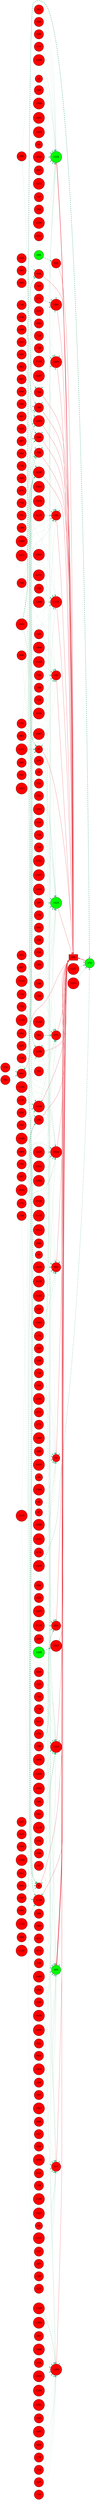 digraph G{
rankdir=LR;
1025 [style=filled, shape=circle, fillcolor="#fe0000", label="1025"];
1027 [style=filled, shape=circle, fillcolor="#fe0000", label="1027"];
4 [style=filled, shape=circle, fillcolor="#fe0000", label="4"];
1541 [style=filled, shape=circle, fillcolor="#fe0000", label="1541"];
1034 [style=filled, shape=circle, fillcolor="#01fd00", label="1034"];
522 [style=filled, shape=circle, fillcolor="#fe0000", label="522"];
526 [style=filled, shape=circle, fillcolor="#fe0000", label="526"];
15 [style=filled, shape=circle, fillcolor="#fe0000", label="15"];
1041 [style=filled, shape=circle, fillcolor="#fe0000", label="1041"];
531 [style=filled, shape=circle, fillcolor="#fe0000", label="531"];
1044 [style=filled, shape=circle, fillcolor="#fe0000", label="1044"];
21 [style=filled, shape=circle, fillcolor="#fe0000", label="21"];
1046 [style=filled, shape=circle, fillcolor="#fe0000", label="1046"];
23 [style=filled, shape=circle, fillcolor="#fe0000", label="23"];
1560 [style=filled, shape=circle, fillcolor="#fe0000", label="1560"];
1557 [style=filled, shape=circle, fillcolor="#fe0000", label="1557"];
1555 [style=filled, shape=circle, fillcolor="#fe0000", label="1555"];
1567 [style=filled, shape=circle, fillcolor="#fe0000", label="1567"];
545 [style=filled, shape=circle, fillcolor="#fe0000", label="545"];
1064 [style=filled, shape=circle, fillcolor="#fe0000", label="1064"];
1065 [style=filled, shape=circle, fillcolor="#fe0000", label="1065"];
1067 [style=filled, shape=circle, fillcolor="#fe0000", label="1067"];
1068 [style=filled, shape=circle, fillcolor="#fe0000", label="1068"];
1069 [style=filled, shape=circle, fillcolor="#fe0000", label="1069"];
43 [style=filled, shape=circle, fillcolor="#fe0000", label="43"];
47 [style=filled, shape=circle, fillcolor="#fe0000", label="47"];
1070 [style=filled, shape=circle, fillcolor="#fe0000", label="1070"];
561 [style=filled, shape=circle, fillcolor="#fe0000", label="561"];
50 [style=filled, shape=circle, fillcolor="#fe0000", label="50"];
1071 [style=filled, shape=circle, fillcolor="#fe0000", label="1071"];
556 [style=filled, shape=circle, fillcolor="#fe0000", label="556"];
1586 [style=filled, shape=circle, fillcolor="#fe0000", label="1586"];
1581 [style=filled, shape=circle, fillcolor="#fe0000", label="1581"];
1080 [style=filled, shape=circle, fillcolor="#fe0000", label="1080"];
1081 [style=filled, shape=circle, fillcolor="#fe0000", label="1081"];
1597 [style=filled, shape=circle, fillcolor="#fe0000", label="1597"];
1599 [style=filled, shape=circle, fillcolor="#fe0000", label="1599"];
64 [style=filled, shape=circle, fillcolor="#fe0000", label="64"];
1601 [style=filled, shape=circle, fillcolor="#fe0000", label="1601"];
1602 [style=filled, shape=circle, fillcolor="#fe0000", label="1602"];
579 [style=filled, shape=circle, fillcolor="#fe0000", label="579"];
1603 [style=filled, shape=circle, fillcolor="#fe0000", label="1603"];
1092 [style=filled, shape=circle, fillcolor="#fe0000", label="1092"];
1604 [style=filled, shape=circle, fillcolor="#fe0000", label="1604"];
581 [style=filled, shape=circle, fillcolor="#fe0000", label="581"];
1608 [style=filled, shape=circle, fillcolor="#fe0000", label="1608"];
1094 [style=filled, shape=circle, fillcolor="#fe0000", label="1094"];
1099 [style=filled, shape=circle, fillcolor="#fe0000", label="1099"];
82 [style=filled, shape=circle, fillcolor="#fe0000", label="82"];
595 [style=filled, shape=circle, fillcolor="#fe0000", label="595"];
596 [style=filled, shape=circle, fillcolor="#fe0000", label="596"];
599 [style=filled, shape=circle, fillcolor="#fe0000", label="599"];
87 [style=filled, shape=circle, fillcolor="#fe0000", label="87"];
1624 [style=filled, shape=circle, fillcolor="#fe0000", label="1624"];
601 [style=filled, shape=circle, fillcolor="#fe0000", label="601"];
1115 [style=filled, shape=circle, fillcolor="#fe0000", label="1115"];
1116 [style=filled, shape=circle, fillcolor="#fe0000", label="1116"];
92 [style=filled, shape=circle, fillcolor="#fe0000", label="92"];
1118 [style=filled, shape=circle, fillcolor="#fe0000", label="1118"];
1119 [style=filled, shape=circle, fillcolor="#fe0000", label="1119"];
1120 [style=filled, shape=circle, fillcolor="#fe0000", label="1120"];
1626 [style=filled, shape=circle, fillcolor="#fe0000", label="1626"];
1122 [style=filled, shape=circle, fillcolor="#fe0000", label="1122"];
1634 [style=filled, shape=circle, fillcolor="#fe0000", label="1634"];
1628 [style=filled, shape=circle, fillcolor="#fe0000", label="1628"];
611 [style=filled, shape=circle, fillcolor="#fe0000", label="611"];
614 [style=filled, shape=circle, fillcolor="#fe0000", label="614"];
1639 [style=filled, shape=circle, fillcolor="#fe0000", label="1639"];
1640 [style=filled, shape=circle, fillcolor="#fe0000", label="1640"];
1641 [style=filled, shape=circle, fillcolor="#fe0000", label="1641"];
615 [style=filled, shape=circle, fillcolor="#fe0000", label="615"];
1127 [style=filled, shape=circle, fillcolor="#fe0000", label="1127"];
1138 [style=filled, shape=circle, fillcolor="#fe0000", label="1138"];
627 [style=filled, shape=circle, fillcolor="#fe0000", label="627"];
1141 [style=filled, shape=circle, fillcolor="#fe0000", label="1141"];
1143 [style=filled, shape=circle, fillcolor="#fe0000", label="1143"];
1144 [style=filled, shape=circle, fillcolor="#fe0000", label="1144"];
633 [style=filled, shape=circle, fillcolor="#fe0000", label="633"];
634 [style=filled, shape=circle, fillcolor="#fe0000", label="634"];
1656 [style=filled, shape=circle, fillcolor="#fe0000", label="1656"];
639 [style=filled, shape=circle, fillcolor="#fe0000", label="639"];
1154 [style=filled, shape=circle, fillcolor="#fe0000", label="1154"];
1155 [style=filled, shape=circle, fillcolor="#fe0000", label="1155"];
1159 [style=filled, shape=circle, fillcolor="#fe0000", label="1159"];
137 [style=filled, shape=circle, fillcolor="#fe0000", label="137"];
138 [style=filled, shape=circle, fillcolor="#fe0000", label="138"];
1164 [style=filled, shape=circle, fillcolor="#fe0000", label="1164"];
140 [style=filled, shape=circle, fillcolor="#fe0000", label="140"];
141 [style=filled, shape=circle, fillcolor="#fe0000", label="141"];
663 [style=filled, shape=circle, fillcolor="#fe0000", label="663"];
664 [style=filled, shape=circle, fillcolor="#fe0000", label="664"];
668 [style=filled, shape=circle, fillcolor="#fe0000", label="668"];
1182 [style=filled, shape=circle, fillcolor="#fe0000", label="1182"];
158 [style=filled, shape=circle, fillcolor="#fe0000", label="158"];
670 [style=filled, shape=circle, fillcolor="#fe0000", label="670"];
1185 [style=filled, shape=circle, fillcolor="#fe0000", label="1185"];
162 [style=filled, shape=circle, fillcolor="#fe0000", label="162"];
1186 [style=filled, shape=circle, fillcolor="#fe0000", label="1186"];
1183 [style=filled, shape=circle, fillcolor="#fe0000", label="1183"];
671 [style=filled, shape=circle, fillcolor="#fe0000", label="671"];
166 [style=filled, shape=circle, fillcolor="#fe0000", label="166"];
159 [style=filled, shape=circle, fillcolor="#fe0000", label="159"];
170 [style=filled, shape=circle, fillcolor="#fe0000", label="170"];
172 [style=filled, shape=circle, fillcolor="#fe0000", label="172"];
684 [style=filled, shape=circle, fillcolor="#fe0000", label="684"];
176 [style=filled, shape=circle, fillcolor="#fe0000", label="176"];
690 [style=filled, shape=circle, fillcolor="#fe0000", label="690"];
691 [style=filled, shape=circle, fillcolor="#fe0000", label="691"];
179 [style=filled, shape=circle, fillcolor="#fe0000", label="179"];
693 [style=filled, shape=circle, fillcolor="#fe0000", label="693"];
694 [style=filled, shape=circle, fillcolor="#fe0000", label="694"];
183 [style=filled, shape=circle, fillcolor="#fe0000", label="183"];
695 [style=filled, shape=circle, fillcolor="#fe0000", label="695"];
185 [style=filled, shape=circle, fillcolor="#fe0000", label="185"];
697 [style=filled, shape=circle, fillcolor="#fe0000", label="697"];
186 [style=filled, shape=circle, fillcolor="#fe0000", label="186"];
699 [style=filled, shape=circle, fillcolor="#fe0000", label="699"];
1213 [style=filled, shape=circle, fillcolor="#fe0000", label="1213"];
1211 [style=filled, shape=circle, fillcolor="#fe0000", label="1211"];
704 [style=filled, shape=circle, fillcolor="#fe0000", label="704"];
192 [style=filled, shape=circle, fillcolor="#fe0000", label="192"];
707 [style=filled, shape=circle, fillcolor="#fe0000", label="707"];
196 [style=filled, shape=circle, fillcolor="#fe0000", label="196"];
1225 [style=filled, shape=circle, fillcolor="#fe0000", label="1225"];
714 [style=filled, shape=circle, fillcolor="#fe0000", label="714"];
715 [style=filled, shape=circle, fillcolor="#fe0000", label="715"];
1228 [style=filled, shape=circle, fillcolor="#fe0000", label="1228"];
716 [style=filled, shape=circle, fillcolor="#fe0000", label="716"];
206 [style=filled, shape=circle, fillcolor="#fe0000", label="206"];
207 [style=filled, shape=circle, fillcolor="#fe0000", label="207"];
1227 [style=filled, shape=circle, fillcolor="#fe0000", label="1227"];
1233 [style=filled, shape=circle, fillcolor="#fe0000", label="1233"];
723 [style=filled, shape=circle, fillcolor="#fe0000", label="723"];
726 [style=filled, shape=circle, fillcolor="#fe0000", label="726"];
727 [style=filled, shape=circle, fillcolor="#fe0000", label="727"];
728 [style=filled, shape=circle, fillcolor="#fe0000", label="728"];
729 [style=filled, shape=circle, fillcolor="#fe0000", label="729"];
730 [style=filled, shape=circle, fillcolor="#fe0000", label="730"];
734 [style=filled, shape=circle, fillcolor="#fe0000", label="734"];
735 [style=filled, shape=circle, fillcolor="#fe0000", label="735"];
737 [style=filled, shape=circle, fillcolor="#fe0000", label="737"];
738 [style=filled, shape=circle, fillcolor="#fe0000", label="738"];
225 [style=filled, shape=circle, fillcolor="#fe0000", label="225"];
740 [style=filled, shape=circle, fillcolor="#fe0000", label="740"];
229 [style=filled, shape=circle, fillcolor="#fe0000", label="229"];
742 [style=filled, shape=circle, fillcolor="#fe0000", label="742"];
230 [style=filled, shape=circle, fillcolor="#fe0000", label="230"];
744 [style=filled, shape=circle, fillcolor="#fe0000", label="744"];
739 [style=filled, shape=circle, fillcolor="#fe0000", label="739"];
747 [style=filled, shape=circle, fillcolor="#fe0000", label="747"];
748 [style=filled, shape=circle, fillcolor="#fe0000", label="748"];
1266 [style=filled, shape=circle, fillcolor="#fe0000", label="1266"];
1267 [style=filled, shape=circle, fillcolor="#fe0000", label="1267"];
245 [style=filled, shape=circle, fillcolor="#fe0000", label="245"];
247 [style=filled, shape=circle, fillcolor="#fe0000", label="247"];
760 [style=filled, shape=circle, fillcolor="#fe0000", label="760"];
759 [style=filled, shape=circle, fillcolor="#fe0000", label="759"];
761 [style=filled, shape=circle, fillcolor="#fe0000", label="761"];
1272 [style=filled, shape=circle, fillcolor="#fe0000", label="1272"];
765 [style=filled, shape=circle, fillcolor="#fe0000", label="765"];
779 [style=filled, shape=circle, fillcolor="#fe0000", label="779"];
782 [style=filled, shape=circle, fillcolor="#fe0000", label="782"];
271 [style=filled, shape=circle, fillcolor="#fe0000", label="271"];
272 [style=filled, shape=circle, fillcolor="#fe0000", label="272"];
278 [style=filled, shape=circle, fillcolor="#fe0000", label="278"];
1303 [style=filled, shape=circle, fillcolor="#fe0000", label="1303"];
279 [style=filled, shape=circle, fillcolor="#fe0000", label="279"];
792 [style=filled, shape=circle, fillcolor="#fe0000", label="792"];
287 [style=filled, shape=circle, fillcolor="#fe0000", label="287"];
288 [style=filled, shape=circle, fillcolor="#fe0000", label="288"];
801 [style=filled, shape=circle, fillcolor="#fe0000", label="801"];
803 [style=filled, shape=circle, fillcolor="#fe0000", label="803"];
293 [style=filled, shape=circle, fillcolor="#fe0000", label="293"];
806 [style=filled, shape=circle, fillcolor="#fe0000", label="806"];
808 [style=filled, shape=circle, fillcolor="#fe0000", label="808"];
810 [style=filled, shape=circle, fillcolor="#fe0000", label="810"];
298 [style=filled, shape=circle, fillcolor="#fe0000", label="298"];
812 [style=filled, shape=circle, fillcolor="#fe0000", label="812"];
301 [style=filled, shape=circle, fillcolor="#fe0000", label="301"];
300 [style=filled, shape=circle, fillcolor="#fe0000", label="300"];
304 [style=filled, shape=circle, fillcolor="#fe0000", label="304"];
820 [style=filled, shape=circle, fillcolor="#fe0000", label="820"];
822 [style=filled, shape=circle, fillcolor="#fe0000", label="822"];
823 [style=filled, shape=circle, fillcolor="#fe0000", label="823"];
1336 [style=filled, shape=circle, fillcolor="#fe0000", label="1336"];
824 [style=filled, shape=circle, fillcolor="#fe0000", label="824"];
826 [style=filled, shape=circle, fillcolor="#fe0000", label="826"];
1340 [style=filled, shape=circle, fillcolor="#fe0000", label="1340"];
828 [style=filled, shape=circle, fillcolor="#fe0000", label="828"];
1342 [style=filled, shape=circle, fillcolor="#fe0000", label="1342"];
831 [style=filled, shape=circle, fillcolor="#fe0000", label="831"];
322 [style=filled, shape=circle, fillcolor="#fe0000", label="322"];
325 [style=filled, shape=circle, fillcolor="#fe0000", label="325"];
850 [style=filled, shape=circle, fillcolor="#fe0000", label="850"];
341 [style=filled, shape=circle, fillcolor="#fe0000", label="341"];
854 [style=filled, shape=circle, fillcolor="#fe0000", label="854"];
343 [style=filled, shape=circle, fillcolor="#fe0000", label="343"];
345 [style=filled, shape=circle, fillcolor="#fe0000", label="345"];
347 [style=filled, shape=circle, fillcolor="#fe0000", label="347"];
349 [style=filled, shape=circle, fillcolor="#fe0000", label="349"];
351 [style=filled, shape=circle, fillcolor="#fe0000", label="351"];
864 [style=filled, shape=circle, fillcolor="#fe0000", label="864"];
869 [style=filled, shape=circle, fillcolor="#fe0000", label="869"];
871 [style=filled, shape=circle, fillcolor="#fe0000", label="871"];
1384 [style=filled, shape=circle, fillcolor="#fe0000", label="1384"];
873 [style=filled, shape=circle, fillcolor="#fe0000", label="873"];
362 [style=filled, shape=circle, fillcolor="#fe0000", label="362"];
365 [style=filled, shape=circle, fillcolor="#fe0000", label="365"];
366 [style=filled, shape=circle, fillcolor="#fe0000", label="366"];
367 [style=filled, shape=circle, fillcolor="#fe0000", label="367"];
371 [style=filled, shape=circle, fillcolor="#fe0000", label="371"];
379 [style=filled, shape=circle, fillcolor="#00fe00", label="379"];
381 [style=filled, shape=circle, fillcolor="#fe0000", label="381"];
894 [style=filled, shape=circle, fillcolor="#fe0000", label="894"];
383 [style=filled, shape=circle, fillcolor="#fe0000", label="383"];
382 [style=filled, shape=circle, fillcolor="#fe0000", label="382"];
384 [style=filled, shape=circle, fillcolor="#fe0000", label="384"];
386 [style=filled, shape=circle, fillcolor="#fe0000", label="386"];
387 [style=filled, shape=circle, fillcolor="#fe0000", label="387"];
1408 [style=filled, shape=circle, fillcolor="#fe0000", label="1408"];
389 [style=filled, shape=circle, fillcolor="#fe0000", label="389"];
391 [style=filled, shape=circle, fillcolor="#fe0000", label="391"];
1416 [style=filled, shape=circle, fillcolor="#fe0000", label="1416"];
394 [style=filled, shape=circle, fillcolor="#fe0000", label="394"];
395 [style=filled, shape=circle, fillcolor="#fe0000", label="395"];
908 [style=filled, shape=circle, fillcolor="#fe0000", label="908"];
396 [style=filled, shape=circle, fillcolor="#fe0000", label="396"];
1423 [style=filled, shape=circle, fillcolor="#00fe00", label="1423"];
911 [style=filled, shape=circle, fillcolor="#fe0000", label="911"];
914 [style=filled, shape=circle, fillcolor="#fe0000", label="914"];
404 [style=filled, shape=circle, fillcolor="#fe0000", label="404"];
405 [style=filled, shape=box, fillcolor="#fe0000", label="405"];
406 [style=filled, shape=circle, fillcolor="#fe0000", label="406"];
407 [style=filled, shape=circle, fillcolor="#fe0000", label="407"];
408 [style=filled, shape=circle, fillcolor="#fe0000", label="408"];
409 [style=filled, shape=circle, fillcolor="#fe0000", label="409"];
1434 [style=filled, shape=circle, fillcolor="#fe0000", label="1434"];
410 [style=filled, shape=circle, fillcolor="#fe0000", label="410"];
1435 [style=filled, shape=circle, fillcolor="#fe0000", label="1435"];
1437 [style=filled, shape=circle, fillcolor="#fe0000", label="1437"];
417 [style=filled, shape=circle, fillcolor="#fe0000", label="417"];
1441 [style=filled, shape=circle, fillcolor="#fe0000", label="1441"];
1465 [style=filled, shape=circle, fillcolor="#fe0000", label="1465"];
966 [style=filled, shape=circle, fillcolor="#fe0000", label="966"];
967 [style=filled, shape=circle, fillcolor="#fe0000", label="967"];
1480 [style=filled, shape=circle, fillcolor="#fe0000", label="1480"];
1484 [style=filled, shape=circle, fillcolor="#fe0000", label="1484"];
1488 [style=filled, shape=circle, fillcolor="#fe0000", label="1488"];
976 [style=filled, shape=circle, fillcolor="#fe0000", label="976"];
1489 [style=filled, shape=circle, fillcolor="#00fe00", label="1489"];
469 [style=filled, shape=circle, fillcolor="#01fd00", label="469"];
1493 [style=filled, shape=circle, fillcolor="#fe0000", label="1493"];
1112 [style=filled, shape=circle, fillcolor="#fe0000", label="1112"];
988 [style=filled, shape=circle, fillcolor="#fe0000", label="988"];
989 [style=filled, shape=circle, fillcolor="#fe0000", label="989"];
482 [style=filled, shape=circle, fillcolor="#fe0000", label="482"];
1623 [style=filled, shape=circle, fillcolor="#fe0000", label="1623"];
487 [style=filled, shape=circle, fillcolor="#fe0000", label="487"];
488 [style=filled, shape=circle, fillcolor="#00fe00", label="488"];
1512 [style=filled, shape=circle, fillcolor="#fe0000", label="1512"];
1000 [style=filled, shape=circle, fillcolor="#fe0000", label="1000"];
489 [style=filled, shape=circle, fillcolor="#fe0000", label="489"];
1004 [style=filled, shape=circle, fillcolor="#fe0000", label="1004"];
1516 [style=filled, shape=circle, fillcolor="#fe0000", label="1516"];
493 [style=filled, shape=circle, fillcolor="#fe0000", label="493"];
1007 [style=filled, shape=circle, fillcolor="#fe0000", label="1007"];
1535 [style=filled, shape=circle, fillcolor="#fe0000", label="1535"];
469 -> 405 [color="#e63946",penwidth=4.00];
1034 -> 405 [color="#e63946",penwidth=2.44];
379 -> 405 [color="#e63946",penwidth=2.17];
1423 -> 405 [color="#e63946",penwidth=1.03];
704 -> 405 [color="#e63946",penwidth=1.00];
801 -> 405 [color="#e63946",penwidth=1.00];
599 -> 405 [color="#e63946",penwidth=1.00];
808 -> 405 [color="#e63946",penwidth=1.00];
760 -> 405 [color="#e63946",penwidth=1.00];
1080 -> 405 [color="#e63946",penwidth=1.00];
1228 -> 405 [color="#e63946",penwidth=1.00];
1041 -> 405 [color="#e63946",penwidth=1.00];
1138 -> 405 [color="#e63946",penwidth=1.00];
668 -> 405 [color="#e63946",penwidth=1.00];
966 -> 405 [color="#e63946",penwidth=1.00];
185 -> 405 [color="#e63946",penwidth=1.00];
4 -> 405 [color="#e63946",penwidth=1.00];
50 -> 405 [color="#e63946",penwidth=1.00];
293 -> 405 [color="#e63946",penwidth=1.00];
192 -> 405 [color="#e63946",penwidth=1.00];
1159 -> 405 [color="#e63946",penwidth=1.00];
1065 -> 405 [color="#e63946",penwidth=1.00];
1116 -> 405 [color="#e63946",penwidth=1.00];
579 -> 405 [color="#e63946",penwidth=1.00];
183 -> 405 [color="#e63946",penwidth=1.00];
522 -> 405 [color="#e63946",penwidth=1.00];
87 -> 405 [color="#e63946",penwidth=1.00];
417 -> 405 [color="#e63946",penwidth=1.00];
1493 -> 405 [color="#e63946",penwidth=1.00];
1624 -> 405 [color="#e63946",penwidth=1.00];
1597 -> 405 [color="#e63946",penwidth=1.00];
1069 -> 405 [color="#e63946",penwidth=1.00];
1303 -> 405 [color="#e63946",penwidth=1.00];
4 -> 4 [color="#52b788",style=dashed,penwidth=0.68];
247 -> 4 [color="#52b788",style=dashed,penwidth=0.58];
707 -> 4 [color="#52b788",style=dashed,penwidth=0.50];
1164 -> 4 [color="#52b788",style=dashed,penwidth=0.50];
301 -> 4 [color="#52b788",style=dashed,penwidth=0.50];
854 -> 4 [color="#52b788",style=dashed,penwidth=0.50];
765 -> 4 [color="#52b788",style=dashed,penwidth=0.50];
738 -> 4 [color="#52b788",style=dashed,penwidth=0.50];
735 -> 4 [color="#52b788",style=dashed,penwidth=0.50];
1434 -> 4 [color="#52b788",style=dashed,penwidth=0.50];
526 -> 4 [color="#52b788",style=dashed,penwidth=0.50];
967 -> 4 [color="#52b788",style=dashed,penwidth=0.50];
1068 -> 4 [color="#52b788",style=dashed,penwidth=0.50];
864 -> 4 [color="#52b788",style=dashed,penwidth=0.50];
614 -> 4 [color="#52b788",style=dashed,penwidth=0.50];
810 -> 4 [color="#52b788",style=dashed,penwidth=0.50];
1164 -> 1159 [color="#52b788",style=dashed,penwidth=1.47];
1122 -> 1159 [color="#52b788",style=dashed,penwidth=1.07];
707 -> 1159 [color="#52b788",style=dashed,penwidth=0.97];
826 -> 1159 [color="#52b788",style=dashed,penwidth=0.82];
1159 -> 1159 [color="#52b788",style=dashed,penwidth=0.74];
1046 -> 1159 [color="#52b788",style=dashed,penwidth=0.60];
1120 -> 1159 [color="#52b788",style=dashed,penwidth=0.50];
409 -> 1159 [color="#52b788",style=dashed,penwidth=0.50];
1640 -> 1034 [color="#52b788",style=dashed,penwidth=0.50];
908 -> 1034 [color="#52b788",style=dashed,penwidth=0.50];
1144 -> 1034 [color="#52b788",style=dashed,penwidth=0.50];
1603 -> 1034 [color="#52b788",style=dashed,penwidth=0.50];
1602 -> 1034 [color="#52b788",style=dashed,penwidth=0.50];
21 -> 1034 [color="#52b788",style=dashed,penwidth=0.50];
1488 -> 1034 [color="#52b788",style=dashed,penwidth=0.50];
967 -> 1034 [color="#52b788",style=dashed,penwidth=0.50];
82 -> 1034 [color="#52b788",style=dashed,penwidth=0.50];
1213 -> 1034 [color="#52b788",style=dashed,penwidth=0.50];
782 -> 1034 [color="#52b788",style=dashed,penwidth=0.50];
545 -> 1034 [color="#52b788",style=dashed,penwidth=0.50];
1599 -> 1034 [color="#52b788",style=dashed,penwidth=0.50];
1567 -> 1034 [color="#52b788",style=dashed,penwidth=0.50];
410 -> 1034 [color="#52b788",style=dashed,penwidth=0.50];
162 -> 1034 [color="#52b788",style=dashed,penwidth=0.50];
1601 -> 1034 [color="#52b788",style=dashed,penwidth=0.50];
697 -> 1034 [color="#52b788",style=dashed,penwidth=0.50];
1336 -> 1034 [color="#52b788",style=dashed,penwidth=0.50];
831 -> 1034 [color="#52b788",style=dashed,penwidth=0.50];
894 -> 1034 [color="#52b788",style=dashed,penwidth=0.50];
386 -> 1034 [color="#52b788",style=dashed,penwidth=0.50];
737 -> 1034 [color="#52b788",style=dashed,penwidth=0.50];
381 -> 1034 [color="#52b788",style=dashed,penwidth=0.50];
488 -> 522 [color="#52b788",style=dashed,penwidth=2.47];
1182 -> 1423 [color="#52b788",style=dashed,penwidth=0.55];
1164 -> 1423 [color="#52b788",style=dashed,penwidth=0.50];
1512 -> 1423 [color="#52b788",style=dashed,penwidth=0.50];
304 -> 1423 [color="#52b788",style=dashed,penwidth=0.50];
561 -> 1423 [color="#52b788",style=dashed,penwidth=0.50];
176 -> 1423 [color="#52b788",style=dashed,penwidth=0.50];
170 -> 1423 [color="#52b788",style=dashed,penwidth=0.50];
1641 -> 1423 [color="#52b788",style=dashed,penwidth=0.50];
206 -> 1423 [color="#52b788",style=dashed,penwidth=0.50];
298 -> 1423 [color="#52b788",style=dashed,penwidth=0.50];
531 -> 1423 [color="#52b788",style=dashed,penwidth=0.50];
1099 -> 1423 [color="#52b788",style=dashed,penwidth=0.50];
15 -> 1423 [color="#52b788",style=dashed,penwidth=0.50];
691 -> 1423 [color="#52b788",style=dashed,penwidth=0.50];
633 -> 1423 [color="#52b788",style=dashed,penwidth=0.50];
850 -> 1423 [color="#52b788",style=dashed,penwidth=0.50];
138 -> 1423 [color="#52b788",style=dashed,penwidth=0.50];
365 -> 1423 [color="#52b788",style=dashed,penwidth=0.50];
1465 -> 1423 [color="#52b788",style=dashed,penwidth=0.50];
140 -> 1423 [color="#52b788",style=dashed,penwidth=0.50];
406 -> 1423 [color="#52b788",style=dashed,penwidth=0.50];
487 -> 1423 [color="#52b788",style=dashed,penwidth=0.50];
271 -> 1041 [color="#52b788",style=dashed,penwidth=1.45];
383 -> 1041 [color="#52b788",style=dashed,penwidth=0.61];
747 -> 1041 [color="#52b788",style=dashed,penwidth=0.50];
1067 -> 1041 [color="#52b788",style=dashed,penwidth=0.50];
812 -> 1041 [color="#52b788",style=dashed,penwidth=0.50];
742 -> 1303 [color="#52b788",style=dashed,penwidth=0.82];
1535 -> 1303 [color="#52b788",style=dashed,penwidth=0.54];
225 -> 1303 [color="#52b788",style=dashed,penwidth=0.50];
690 -> 1303 [color="#52b788",style=dashed,penwidth=0.50];
779 -> 1303 [color="#52b788",style=dashed,penwidth=0.50];
137 -> 1303 [color="#52b788",style=dashed,penwidth=0.50];
1119 -> 1303 [color="#52b788",style=dashed,penwidth=0.50];
596 -> 1303 [color="#52b788",style=dashed,penwidth=0.50];
639 -> 1303 [color="#52b788",style=dashed,penwidth=0.50];
601 -> 1303 [color="#52b788",style=dashed,penwidth=0.50];
1067 -> 1303 [color="#52b788",style=dashed,penwidth=0.50];
634 -> 1303 [color="#52b788",style=dashed,penwidth=0.50];
1303 -> 1303 [color="#52b788",style=dashed,penwidth=0.50];
170 -> 1303 [color="#52b788",style=dashed,penwidth=0.50];
801 -> 1303 [color="#52b788",style=dashed,penwidth=0.50];
1092 -> 1303 [color="#52b788",style=dashed,penwidth=0.50];
911 -> 1303 [color="#52b788",style=dashed,penwidth=0.50];
976 -> 1303 [color="#52b788",style=dashed,penwidth=0.50];
1639 -> 1303 [color="#52b788",style=dashed,penwidth=0.50];
1000 -> 1303 [color="#52b788",style=dashed,penwidth=0.50];
663 -> 1303 [color="#52b788",style=dashed,penwidth=0.50];
162 -> 1303 [color="#52b788",style=dashed,penwidth=0.50];
288 -> 668 [color="#52b788",style=dashed,penwidth=1.46];
349 -> 668 [color="#52b788",style=dashed,penwidth=0.91];
367 -> 668 [color="#52b788",style=dashed,penwidth=0.62];
668 -> 668 [color="#52b788",style=dashed,penwidth=0.60];
395 -> 668 [color="#52b788",style=dashed,penwidth=0.60];
382 -> 668 [color="#52b788",style=dashed,penwidth=0.60];
801 -> 801 [color="#52b788",style=dashed,penwidth=1.86];
391 -> 801 [color="#52b788",style=dashed,penwidth=0.50];
279 -> 801 [color="#52b788",style=dashed,penwidth=0.50];
989 -> 417 [color="#52b788",style=dashed,penwidth=0.50];
64 -> 417 [color="#52b788",style=dashed,penwidth=0.50];
1115 -> 417 [color="#52b788",style=dashed,penwidth=0.50];
1186 -> 417 [color="#52b788",style=dashed,penwidth=0.50];
615 -> 417 [color="#52b788",style=dashed,penwidth=0.50];
300 -> 417 [color="#52b788",style=dashed,penwidth=0.50];
287 -> 417 [color="#52b788",style=dashed,penwidth=0.50];
824 -> 417 [color="#52b788",style=dashed,penwidth=0.50];
1639 -> 417 [color="#52b788",style=dashed,penwidth=0.50];
1027 -> 417 [color="#52b788",style=dashed,penwidth=0.50];
158 -> 417 [color="#52b788",style=dashed,penwidth=0.50];
1484 -> 417 [color="#52b788",style=dashed,penwidth=0.50];
869 -> 417 [color="#52b788",style=dashed,penwidth=0.50];
417 -> 417 [color="#52b788",style=dashed,penwidth=0.50];
627 -> 417 [color="#52b788",style=dashed,penwidth=0.50];
820 -> 417 [color="#52b788",style=dashed,penwidth=0.50];
345 -> 417 [color="#52b788",style=dashed,penwidth=0.50];
727 -> 417 [color="#52b788",style=dashed,penwidth=0.50];
1004 -> 417 [color="#52b788",style=dashed,penwidth=0.50];
408 -> 417 [color="#52b788",style=dashed,penwidth=0.50];
186 -> 293 [color="#52b788",style=dashed,penwidth=1.88];
1489 -> 293 [color="#52b788",style=dashed,penwidth=0.59];
1437 -> 293 [color="#52b788",style=dashed,penwidth=0.59];
1656 -> 293 [color="#52b788",style=dashed,penwidth=0.54];
1484 -> 293 [color="#52b788",style=dashed,penwidth=0.52];
792 -> 293 [color="#52b788",style=dashed,penwidth=0.50];
664 -> 293 [color="#52b788",style=dashed,penwidth=0.50];
823 -> 293 [color="#52b788",style=dashed,penwidth=0.50];
1118 -> 293 [color="#52b788",style=dashed,penwidth=0.50];
806 -> 293 [color="#52b788",style=dashed,penwidth=0.50];
278 -> 808 [color="#52b788",style=dashed,penwidth=1.26];
343 -> 808 [color="#52b788",style=dashed,penwidth=0.54];
740 -> 808 [color="#52b788",style=dashed,penwidth=0.50];
288 -> 808 [color="#52b788",style=dashed,penwidth=0.50];
695 -> 808 [color="#52b788",style=dashed,penwidth=0.50];
322 -> 808 [color="#52b788",style=dashed,penwidth=0.50];
384 -> 808 [color="#52b788",style=dashed,penwidth=0.50];
301 -> 1065 [color="#52b788",style=dashed,penwidth=0.50];
740 -> 1065 [color="#52b788",style=dashed,penwidth=0.50];
759 -> 1065 [color="#52b788",style=dashed,penwidth=0.50];
343 -> 1065 [color="#52b788",style=dashed,penwidth=0.50];
325 -> 1065 [color="#52b788",style=dashed,penwidth=0.50];
735 -> 1065 [color="#52b788",style=dashed,penwidth=0.50];
278 -> 1065 [color="#52b788",style=dashed,penwidth=0.50];
699 -> 1065 [color="#52b788",style=dashed,penwidth=0.50];
371 -> 1065 [color="#52b788",style=dashed,penwidth=0.50];
693 -> 1069 [color="#52b788",style=dashed,penwidth=0.50];
1267 -> 1069 [color="#52b788",style=dashed,penwidth=0.50];
729 -> 1069 [color="#52b788",style=dashed,penwidth=0.50];
1065 -> 1069 [color="#52b788",style=dashed,penwidth=0.50];
728 -> 1069 [color="#52b788",style=dashed,penwidth=0.50];
1069 -> 1069 [color="#52b788",style=dashed,penwidth=0.50];
23 -> 50 [color="#52b788",style=dashed,penwidth=0.60];
47 -> 50 [color="#52b788",style=dashed,penwidth=0.50];
670 -> 50 [color="#52b788",style=dashed,penwidth=0.50];
716 -> 50 [color="#52b788",style=dashed,penwidth=0.50];
50 -> 50 [color="#52b788",style=dashed,penwidth=0.50];
1480 -> 50 [color="#52b788",style=dashed,penwidth=0.50];
1560 -> 50 [color="#52b788",style=dashed,penwidth=0.50];
1141 -> 50 [color="#52b788",style=dashed,penwidth=0.50];
1435 -> 50 [color="#52b788",style=dashed,penwidth=0.50];
43 -> 50 [color="#52b788",style=dashed,penwidth=0.50];
1025 -> 50 [color="#52b788",style=dashed,penwidth=0.50];
1512 -> 50 [color="#52b788",style=dashed,penwidth=0.50];
489 -> 50 [color="#52b788",style=dashed,penwidth=0.50];
1342 -> 50 [color="#52b788",style=dashed,penwidth=0.50];
1608 -> 50 [color="#52b788",style=dashed,penwidth=0.50];
245 -> 50 [color="#52b788",style=dashed,penwidth=0.50];
871 -> 50 [color="#52b788",style=dashed,penwidth=0.50];
873 -> 50 [color="#52b788",style=dashed,penwidth=0.50];
715 -> 183 [color="#52b788",style=dashed,penwidth=0.96];
734 -> 183 [color="#52b788",style=dashed,penwidth=0.96];
1604 -> 183 [color="#52b788",style=dashed,penwidth=0.78];
1185 -> 183 [color="#52b788",style=dashed,penwidth=0.69];
87 -> 183 [color="#52b788",style=dashed,penwidth=0.56];
166 -> 183 [color="#52b788",style=dashed,penwidth=0.54];
1044 -> 183 [color="#52b788",style=dashed,penwidth=0.50];
704 -> 183 [color="#52b788",style=dashed,penwidth=0.50];
162 -> 183 [color="#52b788",style=dashed,penwidth=0.50];
371 -> 183 [color="#52b788",style=dashed,penwidth=0.50];
351 -> 1080 [color="#52b788",style=dashed,penwidth=0.91];
803 -> 1080 [color="#52b788",style=dashed,penwidth=0.58];
343 -> 1080 [color="#52b788",style=dashed,penwidth=0.54];
744 -> 1080 [color="#52b788",style=dashed,penwidth=0.52];
1080 -> 1080 [color="#52b788",style=dashed,penwidth=0.50];
792 -> 1080 [color="#52b788",style=dashed,penwidth=0.50];
349 -> 1080 [color="#52b788",style=dashed,penwidth=0.50];
407 -> 1080 [color="#52b788",style=dashed,penwidth=0.50];
1127 -> 185 [color="#52b788",style=dashed,penwidth=1.37];
1164 -> 185 [color="#52b788",style=dashed,penwidth=0.94];
1070 -> 185 [color="#52b788",style=dashed,penwidth=0.78];
989 -> 185 [color="#52b788",style=dashed,penwidth=0.75];
396 -> 185 [color="#52b788",style=dashed,penwidth=0.59];
723 -> 185 [color="#52b788",style=dashed,penwidth=0.59];
1144 -> 185 [color="#52b788",style=dashed,penwidth=0.54];
1064 -> 185 [color="#52b788",style=dashed,penwidth=0.52];
1099 -> 185 [color="#52b788",style=dashed,penwidth=0.50];
185 -> 185 [color="#52b788",style=dashed,penwidth=0.50];
1228 -> 185 [color="#52b788",style=dashed,penwidth=0.50];
1489 -> 1597 [color="#52b788",style=dashed,penwidth=2.66];
704 -> 704 [color="#52b788",style=dashed,penwidth=1.04];
383 -> 704 [color="#52b788",style=dashed,penwidth=0.86];
343 -> 704 [color="#52b788",style=dashed,penwidth=0.53];
347 -> 192 [color="#52b788",style=dashed,penwidth=1.93];
172 -> 192 [color="#52b788",style=dashed,penwidth=1.77];
394 -> 192 [color="#52b788",style=dashed,penwidth=0.61];
1634 -> 192 [color="#52b788",style=dashed,penwidth=0.51];
581 -> 579 [color="#52b788",style=dashed,penwidth=3.00];
1138 -> 579 [color="#52b788",style=dashed,penwidth=0.99];
1155 -> 579 [color="#52b788",style=dashed,penwidth=0.66];
748 -> 579 [color="#52b788",style=dashed,penwidth=0.65];
1154 -> 579 [color="#52b788",style=dashed,penwidth=0.61];
723 -> 579 [color="#52b788",style=dashed,penwidth=0.53];
304 -> 579 [color="#52b788",style=dashed,penwidth=0.50];
1434 -> 579 [color="#52b788",style=dashed,penwidth=0.50];
1602 -> 579 [color="#52b788",style=dashed,penwidth=0.50];
298 -> 579 [color="#52b788",style=dashed,penwidth=0.50];
192 -> 579 [color="#52b788",style=dashed,penwidth=0.50];
141 -> 579 [color="#52b788",style=dashed,penwidth=0.50];
92 -> 966 [color="#52b788",style=dashed,penwidth=1.42];
966 -> 966 [color="#52b788",style=dashed,penwidth=1.40];
1441 -> 966 [color="#52b788",style=dashed,penwidth=0.96];
229 -> 966 [color="#52b788",style=dashed,penwidth=0.90];
1626 -> 966 [color="#52b788",style=dashed,penwidth=0.86];
1628 -> 966 [color="#52b788",style=dashed,penwidth=0.50];
1183 -> 966 [color="#52b788",style=dashed,penwidth=0.50];
170 -> 966 [color="#52b788",style=dashed,penwidth=0.50];
1516 -> 966 [color="#52b788",style=dashed,penwidth=0.50];
1112 -> 966 [color="#52b788",style=dashed,penwidth=0.50];
1080 -> 966 [color="#52b788",style=dashed,penwidth=0.50];
738 -> 1228 [color="#52b788",style=dashed,penwidth=1.34];
362 -> 1228 [color="#52b788",style=dashed,penwidth=1.24];
1071 -> 1228 [color="#52b788",style=dashed,penwidth=1.19];
1143 -> 1228 [color="#52b788",style=dashed,penwidth=1.17];
1081 -> 1228 [color="#52b788",style=dashed,penwidth=1.14];
389 -> 1228 [color="#52b788",style=dashed,penwidth=0.92];
1099 -> 1228 [color="#52b788",style=dashed,penwidth=0.84];
469 -> 469 [color="#52b788",style=dashed,penwidth=0.61];
822 -> 469 [color="#52b788",style=dashed,penwidth=0.50];
671 -> 469 [color="#52b788",style=dashed,penwidth=0.50];
1081 -> 469 [color="#52b788",style=dashed,penwidth=0.50];
186 -> 469 [color="#52b788",style=dashed,penwidth=0.50];
1159 -> 469 [color="#52b788",style=dashed,penwidth=0.50];
493 -> 469 [color="#52b788",style=dashed,penwidth=0.50];
159 -> 469 [color="#52b788",style=dashed,penwidth=0.50];
611 -> 469 [color="#52b788",style=dashed,penwidth=0.50];
595 -> 469 [color="#52b788",style=dashed,penwidth=0.50];
87 -> 469 [color="#52b788",style=dashed,penwidth=0.50];
1416 -> 469 [color="#52b788",style=dashed,penwidth=0.50];
556 -> 469 [color="#52b788",style=dashed,penwidth=0.50];
230 -> 469 [color="#52b788",style=dashed,penwidth=0.50];
1557 -> 469 [color="#52b788",style=dashed,penwidth=0.50];
1484 -> 469 [color="#52b788",style=dashed,penwidth=0.50];
869 -> 469 [color="#52b788",style=dashed,penwidth=0.50];
404 -> 469 [color="#52b788",style=dashed,penwidth=0.50];
694 -> 469 [color="#52b788",style=dashed,penwidth=0.50];
627 -> 469 [color="#52b788",style=dashed,penwidth=0.50];
1340 -> 1493 [color="#52b788",style=dashed,penwidth=1.79];
748 -> 1493 [color="#52b788",style=dashed,penwidth=0.50];
1007 -> 1493 [color="#52b788",style=dashed,penwidth=0.50];
684 -> 1493 [color="#52b788",style=dashed,penwidth=0.50];
482 -> 1493 [color="#52b788",style=dashed,penwidth=0.50];
1586 -> 1493 [color="#52b788",style=dashed,penwidth=0.50];
1581 -> 1493 [color="#52b788",style=dashed,penwidth=0.50];
1555 -> 1493 [color="#52b788",style=dashed,penwidth=0.50];
714 -> 1493 [color="#52b788",style=dashed,penwidth=0.50];
1384 -> 1493 [color="#52b788",style=dashed,penwidth=0.50];
914 -> 1493 [color="#52b788",style=dashed,penwidth=0.50];
663 -> 1493 [color="#52b788",style=dashed,penwidth=0.50];
387 -> 1493 [color="#52b788",style=dashed,penwidth=0.50];
1567 -> 1493 [color="#52b788",style=dashed,penwidth=0.50];
1493 -> 1493 [color="#52b788",style=dashed,penwidth=0.50];
1408 -> 1493 [color="#52b788",style=dashed,penwidth=0.50];
1656 -> 1493 [color="#52b788",style=dashed,penwidth=0.50];
179 -> 1493 [color="#52b788",style=dashed,penwidth=0.50];
730 -> 1493 [color="#52b788",style=dashed,penwidth=0.50];
207 -> 1493 [color="#52b788",style=dashed,penwidth=0.50];
394 -> 599 [color="#52b788",style=dashed,penwidth=1.54];
599 -> 599 [color="#52b788",style=dashed,penwidth=1.11];
761 -> 599 [color="#52b788",style=dashed,penwidth=0.76];
826 -> 599 [color="#52b788",style=dashed,penwidth=0.73];
726 -> 599 [color="#52b788",style=dashed,penwidth=0.50];
384 -> 599 [color="#52b788",style=dashed,penwidth=0.50];
196 -> 599 [color="#52b788",style=dashed,penwidth=0.50];
1211 -> 87 [color="#52b788",style=dashed,penwidth=1.97];
759 -> 87 [color="#52b788",style=dashed,penwidth=1.30];
723 -> 87 [color="#52b788",style=dashed,penwidth=1.05];
1081 -> 87 [color="#52b788",style=dashed,penwidth=0.94];
87 -> 87 [color="#52b788",style=dashed,penwidth=0.80];
1046 -> 87 [color="#52b788",style=dashed,penwidth=0.79];
396 -> 87 [color="#52b788",style=dashed,penwidth=0.59];
1623 -> 87 [color="#52b788",style=dashed,penwidth=0.50];
1541 -> 1624 [color="#52b788",style=dashed,penwidth=1.17];
707 -> 1624 [color="#52b788",style=dashed,penwidth=1.09];
1225 -> 1624 [color="#52b788",style=dashed,penwidth=1.02];
748 -> 1624 [color="#52b788",style=dashed,penwidth=0.97];
735 -> 1624 [color="#52b788",style=dashed,penwidth=0.85];
1143 -> 1624 [color="#52b788",style=dashed,penwidth=0.79];
1159 -> 1624 [color="#52b788",style=dashed,penwidth=0.74];
1094 -> 1624 [color="#52b788",style=dashed,penwidth=0.72];
1516 -> 1624 [color="#52b788",style=dashed,penwidth=0.58];
389 -> 1624 [color="#52b788",style=dashed,penwidth=0.58];
1272 -> 1116 [color="#52b788",style=dashed,penwidth=0.50];
735 -> 1116 [color="#52b788",style=dashed,penwidth=0.50];
803 -> 1116 [color="#52b788",style=dashed,penwidth=0.50];
739 -> 1116 [color="#52b788",style=dashed,penwidth=0.50];
345 -> 1116 [color="#52b788",style=dashed,penwidth=0.50];
408 -> 1116 [color="#52b788",style=dashed,penwidth=0.50];
760 -> 1116 [color="#52b788",style=dashed,penwidth=0.50];
395 -> 1116 [color="#52b788",style=dashed,penwidth=0.50];
1266 -> 1116 [color="#52b788",style=dashed,penwidth=0.50];
366 -> 1116 [color="#52b788",style=dashed,penwidth=0.50];
801 -> 1138 [color="#52b788",style=dashed,penwidth=0.51];
828 -> 1138 [color="#52b788",style=dashed,penwidth=0.50];
272 -> 1138 [color="#52b788",style=dashed,penwidth=0.50];
1138 -> 1138 [color="#52b788",style=dashed,penwidth=0.50];
1155 -> 1138 [color="#52b788",style=dashed,penwidth=0.50];
748 -> 1138 [color="#52b788",style=dashed,penwidth=0.50];
765 -> 1138 [color="#52b788",style=dashed,penwidth=0.50];
988 -> 1138 [color="#52b788",style=dashed,penwidth=0.50];
740 -> 760 [color="#52b788",style=dashed,penwidth=1.06];
386 -> 760 [color="#52b788",style=dashed,penwidth=0.70];
760 -> 760 [color="#52b788",style=dashed,penwidth=0.60];
362 -> 760 [color="#52b788",style=dashed,penwidth=0.55];
341 -> 760 [color="#52b788",style=dashed,penwidth=0.50];
366 -> 760 [color="#52b788",style=dashed,penwidth=0.50];
382 -> 760 [color="#52b788",style=dashed,penwidth=0.50];
1081 -> 379 [color="#52b788",style=dashed,penwidth=2.68];
1435 -> 379 [color="#52b788",style=dashed,penwidth=1.63];
1227 -> 379 [color="#52b788",style=dashed,penwidth=1.43];
1233 -> 379 [color="#52b788",style=dashed,penwidth=1.09];
405 -> 379 [color="#52b788",style=dashed,penwidth=0.57];
}